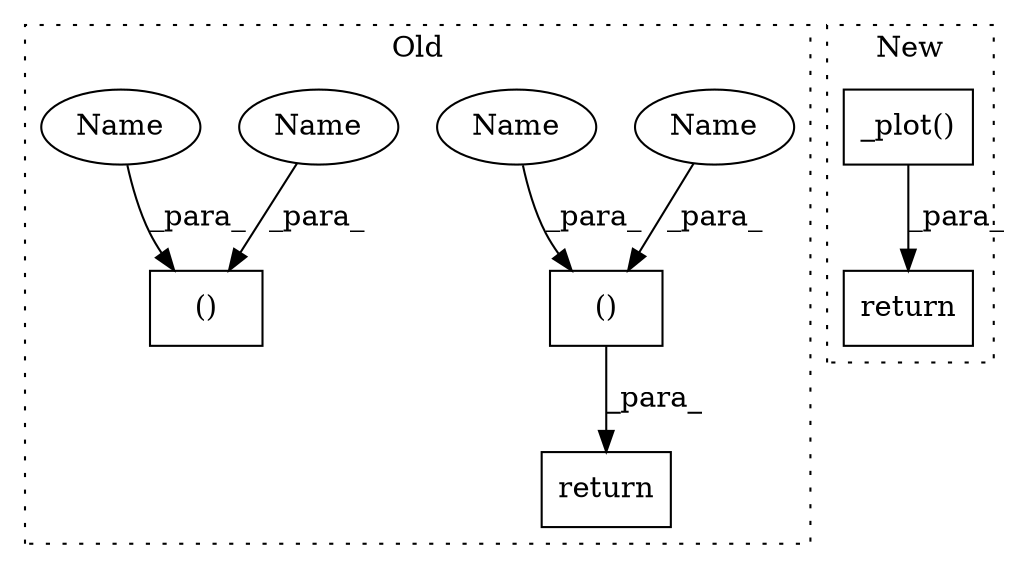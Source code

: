 digraph G {
subgraph cluster0 {
1 [label="()" a="54" s="6738" l="4" shape="box"];
3 [label="return" a="93" s="6728" l="7" shape="box"];
5 [label="()" a="54" s="6563" l="4" shape="box"];
6 [label="Name" a="87" s="6560" l="3" shape="ellipse"];
7 [label="Name" a="87" s="6735" l="3" shape="ellipse"];
8 [label="Name" a="87" s="6740" l="2" shape="ellipse"];
9 [label="Name" a="87" s="6565" l="2" shape="ellipse"];
label = "Old";
style="dotted";
}
subgraph cluster1 {
2 [label="_plot()" a="75" s="6519,6537" l="11,1" shape="box"];
4 [label="return" a="93" s="6512" l="7" shape="box"];
label = "New";
style="dotted";
}
1 -> 3 [label="_para_"];
2 -> 4 [label="_para_"];
6 -> 5 [label="_para_"];
7 -> 1 [label="_para_"];
8 -> 1 [label="_para_"];
9 -> 5 [label="_para_"];
}